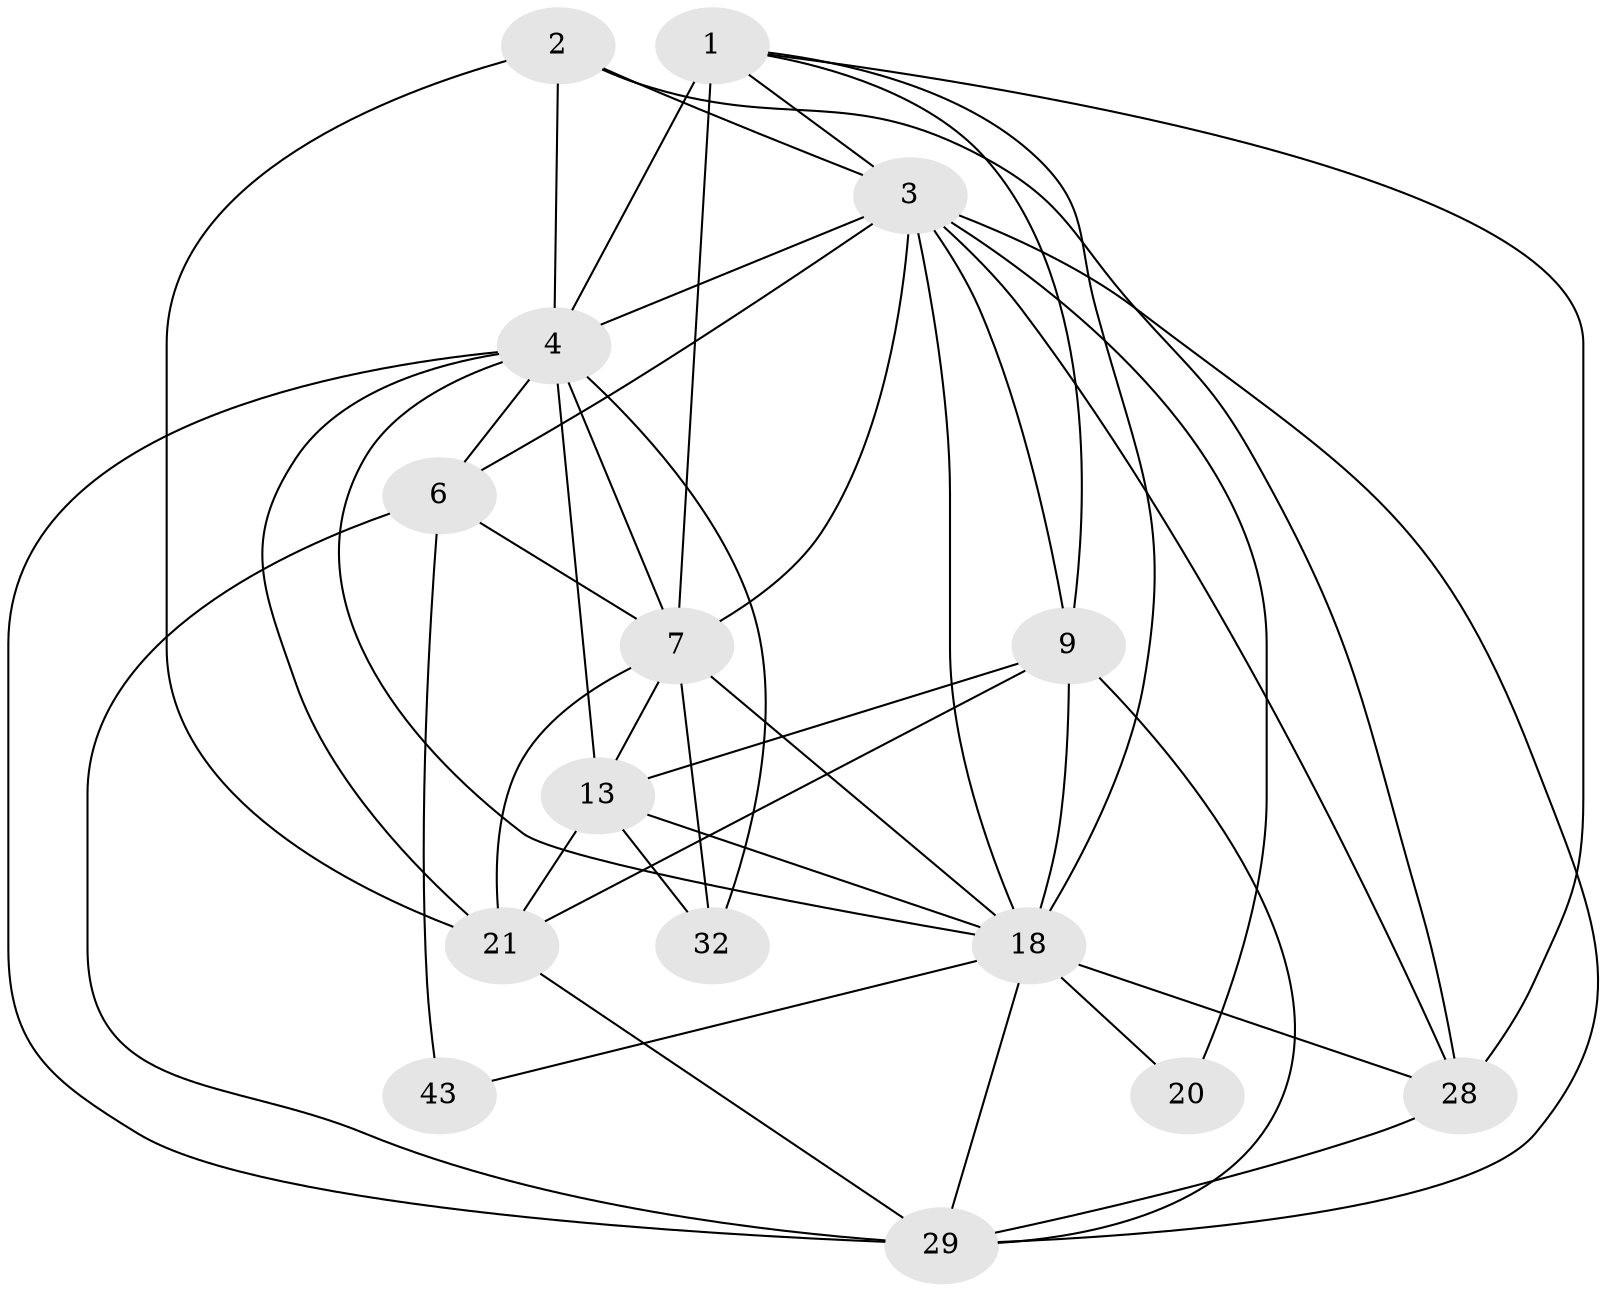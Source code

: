 // original degree distribution, {4: 0.3076923076923077, 3: 0.23076923076923078, 5: 0.21153846153846154, 2: 0.1346153846153846, 6: 0.07692307692307693, 7: 0.019230769230769232, 8: 0.019230769230769232}
// Generated by graph-tools (version 1.1) at 2025/18/03/04/25 18:18:40]
// undirected, 15 vertices, 45 edges
graph export_dot {
graph [start="1"]
  node [color=gray90,style=filled];
  1 [super="+35+50+26"];
  2 [super="+27+45"];
  3 [super="+36+10+30"];
  4 [super="+5+16+24+11"];
  6 [super="+22"];
  7 [super="+8+14"];
  9 [super="+19"];
  13 [super="+15"];
  18 [super="+23+33+47"];
  20;
  21 [super="+34+52"];
  28 [super="+48+39"];
  29 [super="+41"];
  32 [super="+49"];
  43;
  1 -- 4 [weight=4];
  1 -- 7 [weight=2];
  1 -- 28;
  1 -- 18 [weight=2];
  1 -- 9;
  1 -- 3;
  2 -- 21;
  2 -- 3;
  2 -- 28;
  2 -- 4;
  3 -- 20;
  3 -- 28;
  3 -- 6;
  3 -- 29;
  3 -- 18;
  3 -- 9;
  3 -- 7;
  3 -- 4;
  4 -- 13 [weight=2];
  4 -- 21;
  4 -- 18;
  4 -- 29 [weight=2];
  4 -- 6;
  4 -- 7;
  4 -- 32;
  6 -- 43;
  6 -- 29;
  6 -- 7;
  7 -- 21;
  7 -- 18;
  7 -- 13;
  7 -- 32;
  9 -- 21;
  9 -- 18;
  9 -- 29;
  9 -- 13;
  13 -- 21;
  13 -- 32;
  13 -- 18;
  18 -- 43;
  18 -- 20;
  18 -- 28 [weight=2];
  18 -- 29;
  21 -- 29;
  28 -- 29;
}
